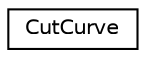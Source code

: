 digraph G
{
  edge [fontname="Helvetica",fontsize="10",labelfontname="Helvetica",labelfontsize="10"];
  node [fontname="Helvetica",fontsize="10",shape=record];
  rankdir=LR;
  Node1 [label="CutCurve",height=0.2,width=0.4,color="black", fillcolor="white", style="filled",URL="$d5/d04/structCutCurve.html"];
}
